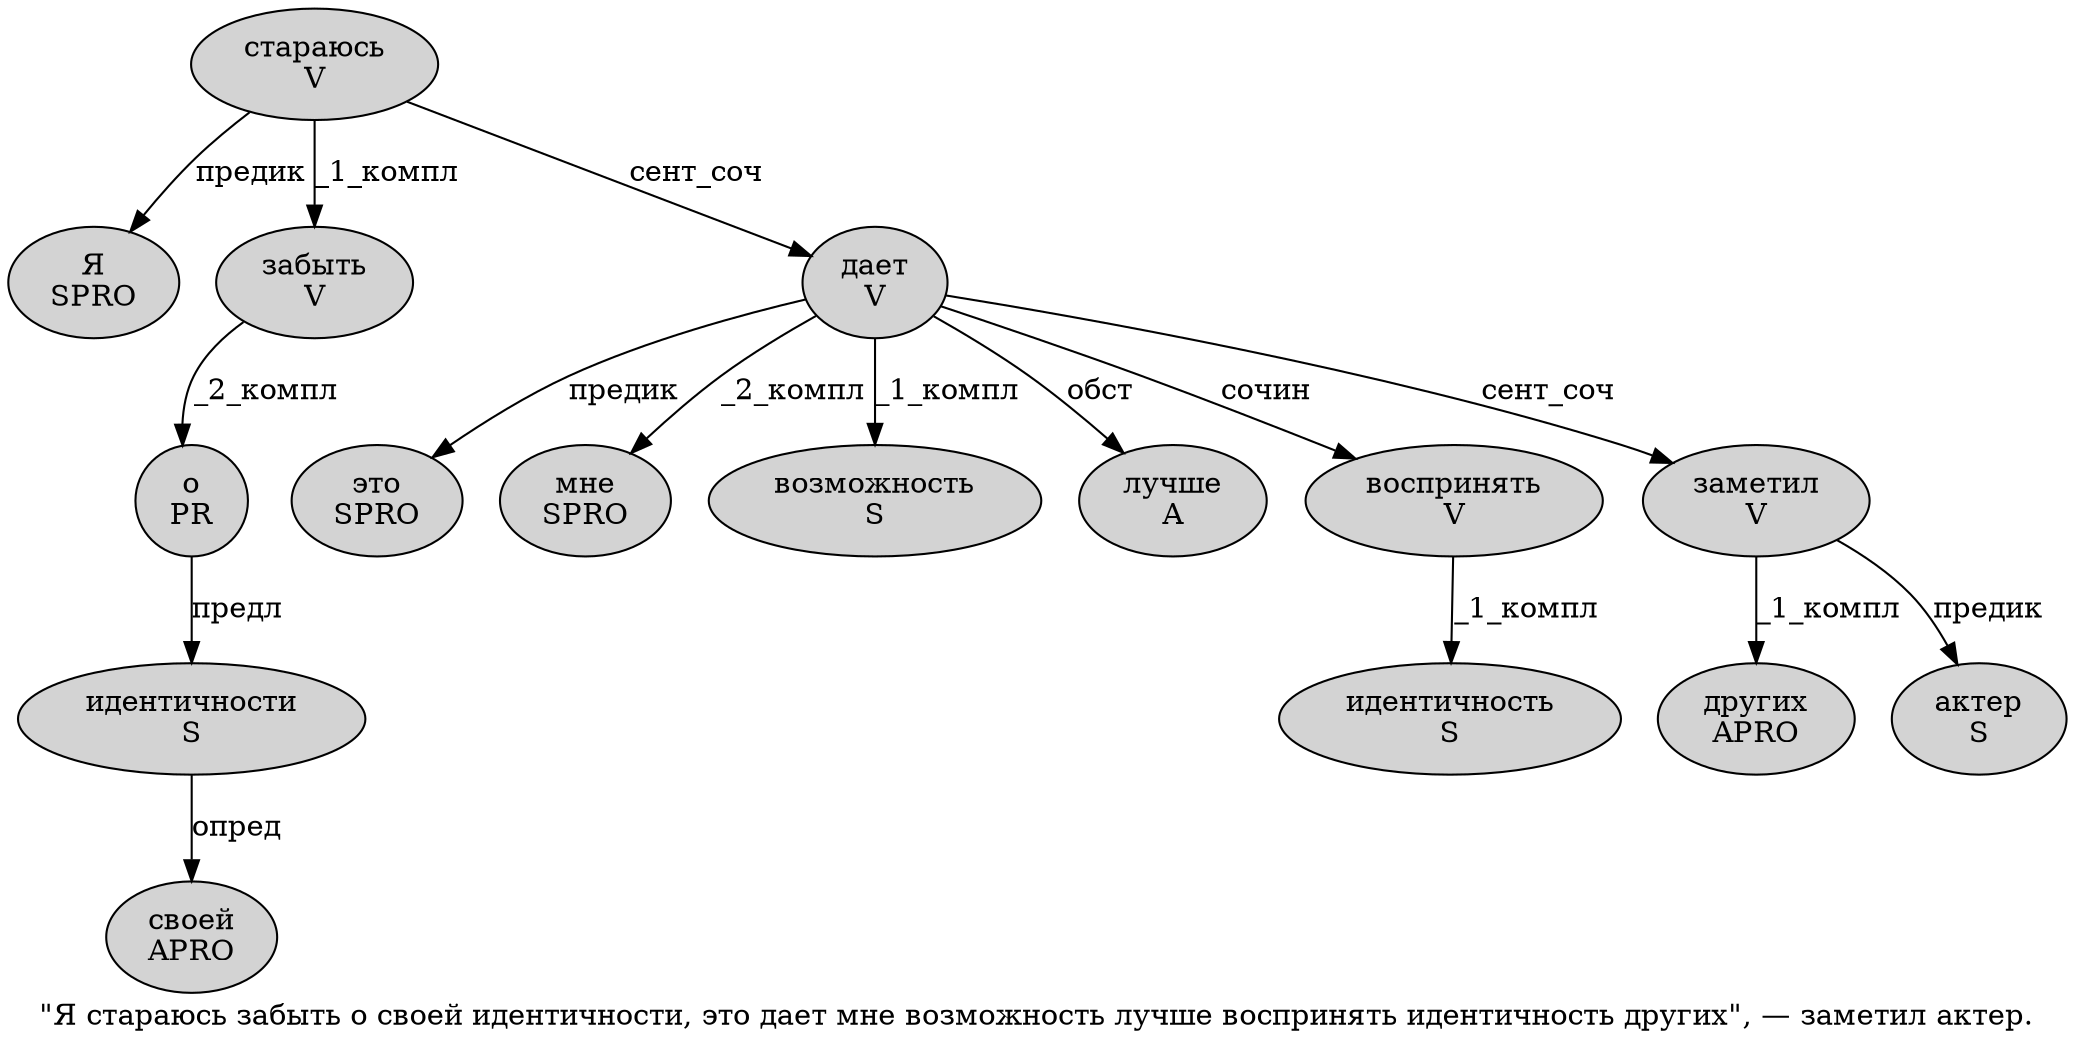 digraph SENTENCE_934 {
	graph [label="\"Я стараюсь забыть о своей идентичности, это дает мне возможность лучше воспринять идентичность других\", — заметил актер."]
	node [style=filled]
		1 [label="Я
SPRO" color="" fillcolor=lightgray penwidth=1 shape=ellipse]
		2 [label="стараюсь
V" color="" fillcolor=lightgray penwidth=1 shape=ellipse]
		3 [label="забыть
V" color="" fillcolor=lightgray penwidth=1 shape=ellipse]
		4 [label="о
PR" color="" fillcolor=lightgray penwidth=1 shape=ellipse]
		5 [label="своей
APRO" color="" fillcolor=lightgray penwidth=1 shape=ellipse]
		6 [label="идентичности
S" color="" fillcolor=lightgray penwidth=1 shape=ellipse]
		8 [label="это
SPRO" color="" fillcolor=lightgray penwidth=1 shape=ellipse]
		9 [label="дает
V" color="" fillcolor=lightgray penwidth=1 shape=ellipse]
		10 [label="мне
SPRO" color="" fillcolor=lightgray penwidth=1 shape=ellipse]
		11 [label="возможность
S" color="" fillcolor=lightgray penwidth=1 shape=ellipse]
		12 [label="лучше
A" color="" fillcolor=lightgray penwidth=1 shape=ellipse]
		13 [label="воспринять
V" color="" fillcolor=lightgray penwidth=1 shape=ellipse]
		14 [label="идентичность
S" color="" fillcolor=lightgray penwidth=1 shape=ellipse]
		15 [label="других
APRO" color="" fillcolor=lightgray penwidth=1 shape=ellipse]
		19 [label="заметил
V" color="" fillcolor=lightgray penwidth=1 shape=ellipse]
		20 [label="актер
S" color="" fillcolor=lightgray penwidth=1 shape=ellipse]
			4 -> 6 [label="предл"]
			6 -> 5 [label="опред"]
			3 -> 4 [label="_2_компл"]
			9 -> 8 [label="предик"]
			9 -> 10 [label="_2_компл"]
			9 -> 11 [label="_1_компл"]
			9 -> 12 [label="обст"]
			9 -> 13 [label="сочин"]
			9 -> 19 [label="сент_соч"]
			19 -> 15 [label="_1_компл"]
			19 -> 20 [label="предик"]
			13 -> 14 [label="_1_компл"]
			2 -> 1 [label="предик"]
			2 -> 3 [label="_1_компл"]
			2 -> 9 [label="сент_соч"]
}